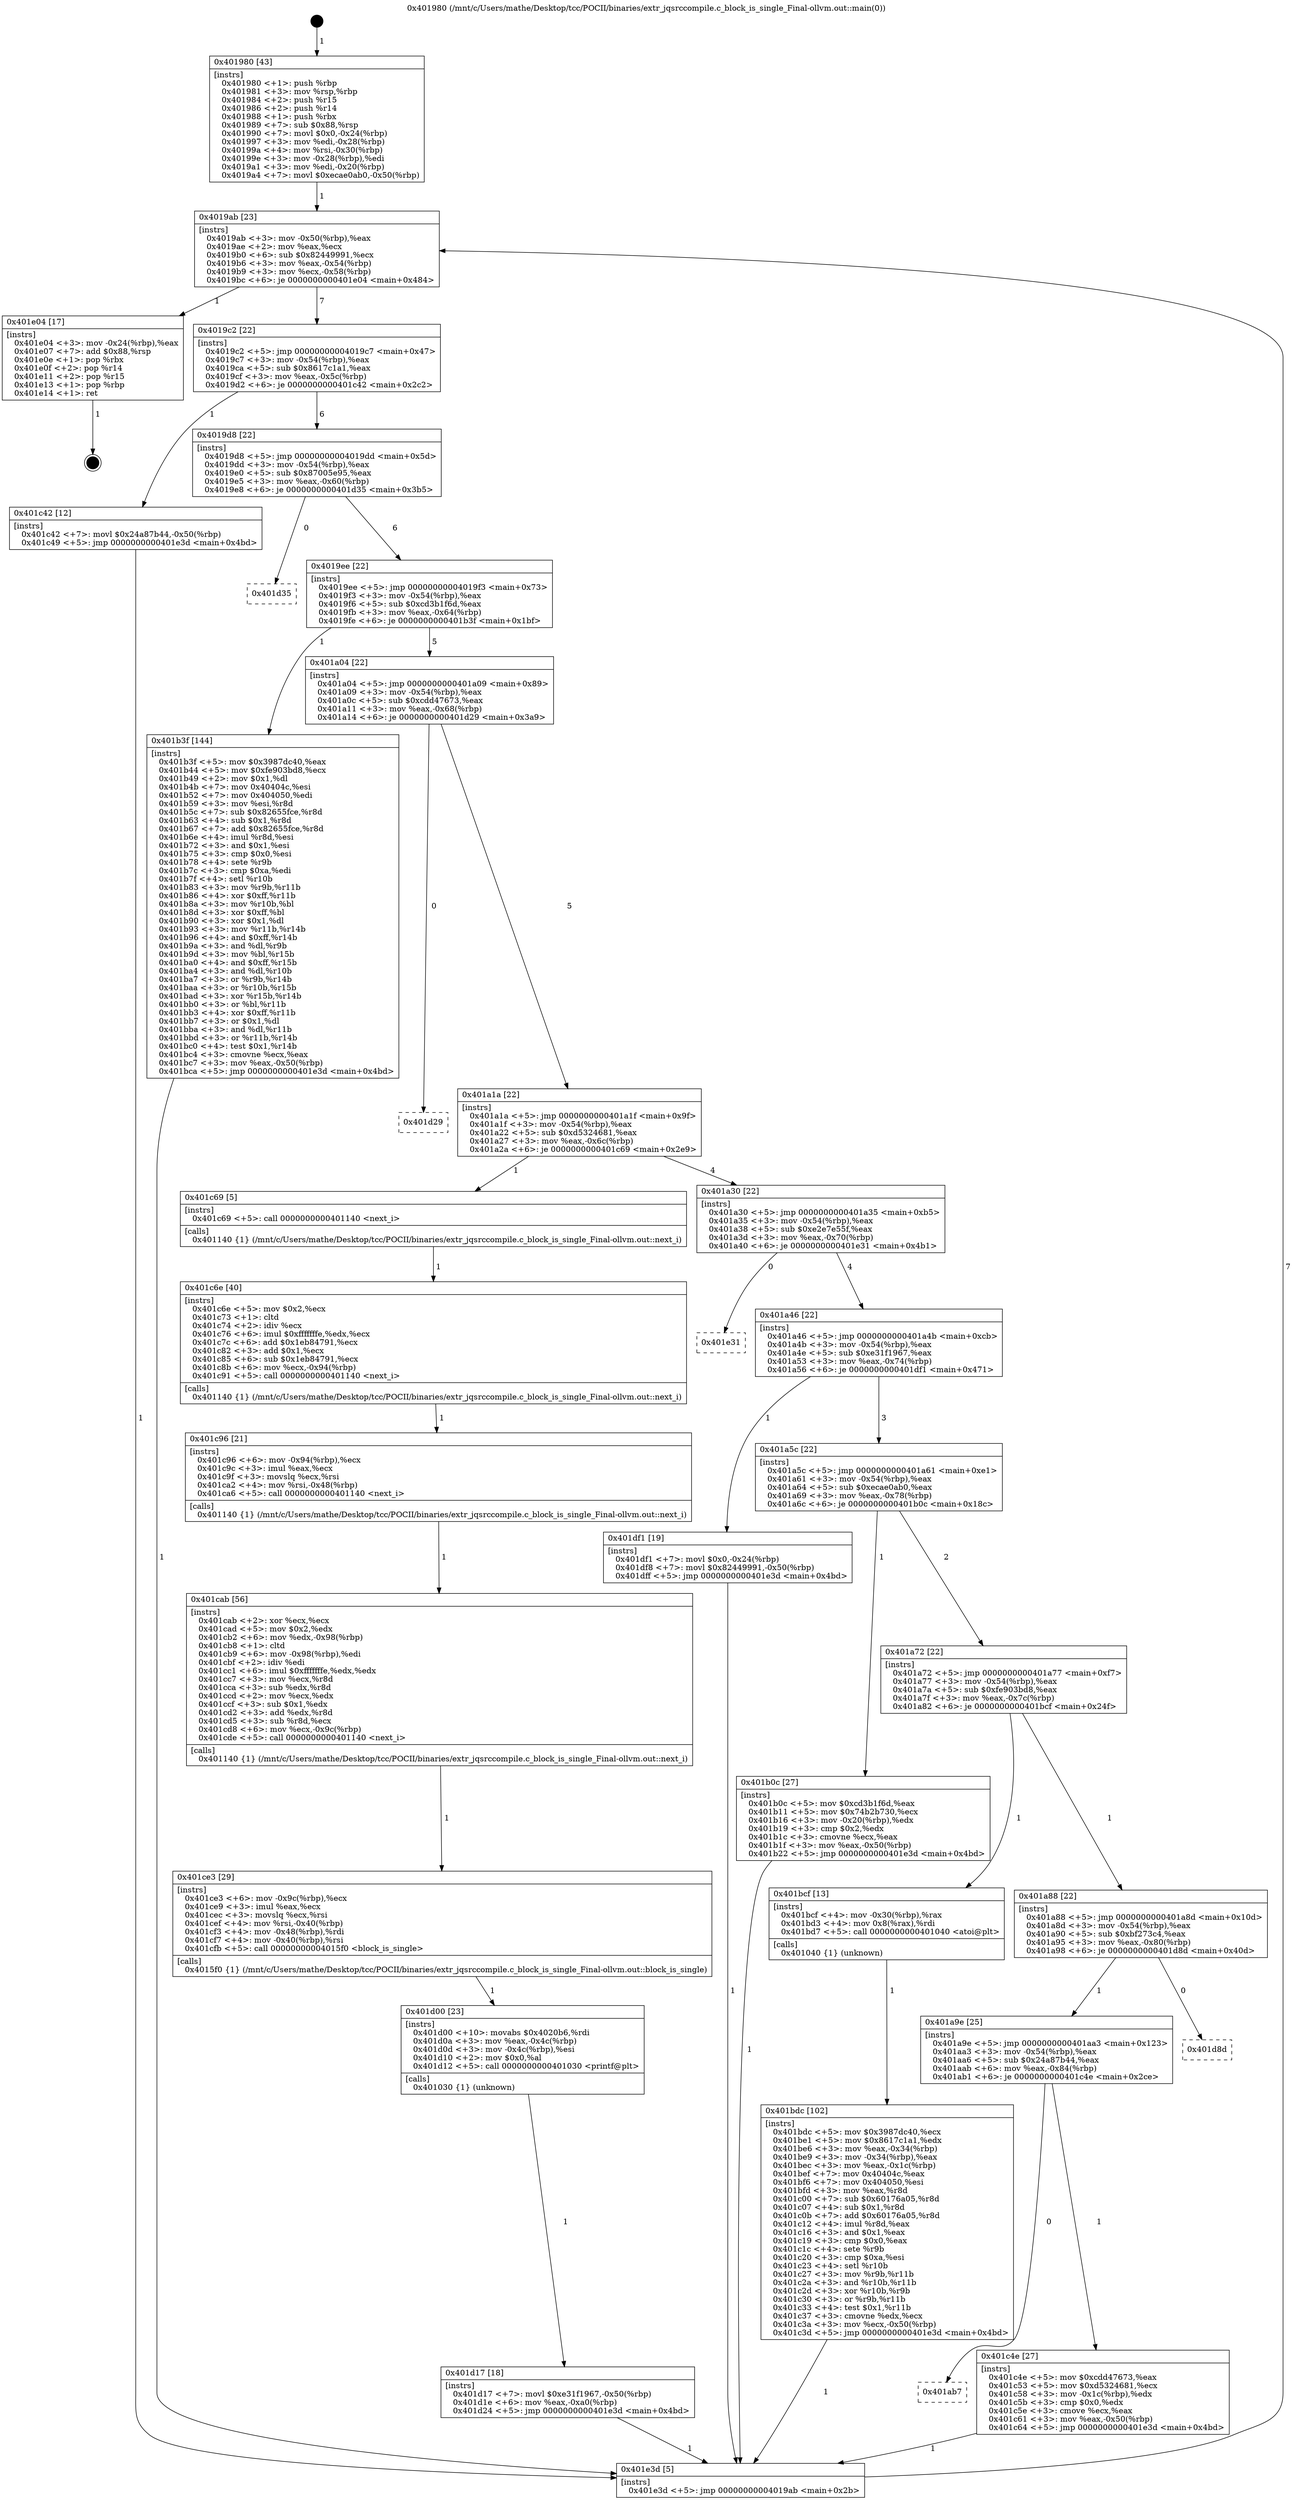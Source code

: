 digraph "0x401980" {
  label = "0x401980 (/mnt/c/Users/mathe/Desktop/tcc/POCII/binaries/extr_jqsrccompile.c_block_is_single_Final-ollvm.out::main(0))"
  labelloc = "t"
  node[shape=record]

  Entry [label="",width=0.3,height=0.3,shape=circle,fillcolor=black,style=filled]
  "0x4019ab" [label="{
     0x4019ab [23]\l
     | [instrs]\l
     &nbsp;&nbsp;0x4019ab \<+3\>: mov -0x50(%rbp),%eax\l
     &nbsp;&nbsp;0x4019ae \<+2\>: mov %eax,%ecx\l
     &nbsp;&nbsp;0x4019b0 \<+6\>: sub $0x82449991,%ecx\l
     &nbsp;&nbsp;0x4019b6 \<+3\>: mov %eax,-0x54(%rbp)\l
     &nbsp;&nbsp;0x4019b9 \<+3\>: mov %ecx,-0x58(%rbp)\l
     &nbsp;&nbsp;0x4019bc \<+6\>: je 0000000000401e04 \<main+0x484\>\l
  }"]
  "0x401e04" [label="{
     0x401e04 [17]\l
     | [instrs]\l
     &nbsp;&nbsp;0x401e04 \<+3\>: mov -0x24(%rbp),%eax\l
     &nbsp;&nbsp;0x401e07 \<+7\>: add $0x88,%rsp\l
     &nbsp;&nbsp;0x401e0e \<+1\>: pop %rbx\l
     &nbsp;&nbsp;0x401e0f \<+2\>: pop %r14\l
     &nbsp;&nbsp;0x401e11 \<+2\>: pop %r15\l
     &nbsp;&nbsp;0x401e13 \<+1\>: pop %rbp\l
     &nbsp;&nbsp;0x401e14 \<+1\>: ret\l
  }"]
  "0x4019c2" [label="{
     0x4019c2 [22]\l
     | [instrs]\l
     &nbsp;&nbsp;0x4019c2 \<+5\>: jmp 00000000004019c7 \<main+0x47\>\l
     &nbsp;&nbsp;0x4019c7 \<+3\>: mov -0x54(%rbp),%eax\l
     &nbsp;&nbsp;0x4019ca \<+5\>: sub $0x8617c1a1,%eax\l
     &nbsp;&nbsp;0x4019cf \<+3\>: mov %eax,-0x5c(%rbp)\l
     &nbsp;&nbsp;0x4019d2 \<+6\>: je 0000000000401c42 \<main+0x2c2\>\l
  }"]
  Exit [label="",width=0.3,height=0.3,shape=circle,fillcolor=black,style=filled,peripheries=2]
  "0x401c42" [label="{
     0x401c42 [12]\l
     | [instrs]\l
     &nbsp;&nbsp;0x401c42 \<+7\>: movl $0x24a87b44,-0x50(%rbp)\l
     &nbsp;&nbsp;0x401c49 \<+5\>: jmp 0000000000401e3d \<main+0x4bd\>\l
  }"]
  "0x4019d8" [label="{
     0x4019d8 [22]\l
     | [instrs]\l
     &nbsp;&nbsp;0x4019d8 \<+5\>: jmp 00000000004019dd \<main+0x5d\>\l
     &nbsp;&nbsp;0x4019dd \<+3\>: mov -0x54(%rbp),%eax\l
     &nbsp;&nbsp;0x4019e0 \<+5\>: sub $0x87005e95,%eax\l
     &nbsp;&nbsp;0x4019e5 \<+3\>: mov %eax,-0x60(%rbp)\l
     &nbsp;&nbsp;0x4019e8 \<+6\>: je 0000000000401d35 \<main+0x3b5\>\l
  }"]
  "0x401d17" [label="{
     0x401d17 [18]\l
     | [instrs]\l
     &nbsp;&nbsp;0x401d17 \<+7\>: movl $0xe31f1967,-0x50(%rbp)\l
     &nbsp;&nbsp;0x401d1e \<+6\>: mov %eax,-0xa0(%rbp)\l
     &nbsp;&nbsp;0x401d24 \<+5\>: jmp 0000000000401e3d \<main+0x4bd\>\l
  }"]
  "0x401d35" [label="{
     0x401d35\l
  }", style=dashed]
  "0x4019ee" [label="{
     0x4019ee [22]\l
     | [instrs]\l
     &nbsp;&nbsp;0x4019ee \<+5\>: jmp 00000000004019f3 \<main+0x73\>\l
     &nbsp;&nbsp;0x4019f3 \<+3\>: mov -0x54(%rbp),%eax\l
     &nbsp;&nbsp;0x4019f6 \<+5\>: sub $0xcd3b1f6d,%eax\l
     &nbsp;&nbsp;0x4019fb \<+3\>: mov %eax,-0x64(%rbp)\l
     &nbsp;&nbsp;0x4019fe \<+6\>: je 0000000000401b3f \<main+0x1bf\>\l
  }"]
  "0x401d00" [label="{
     0x401d00 [23]\l
     | [instrs]\l
     &nbsp;&nbsp;0x401d00 \<+10\>: movabs $0x4020b6,%rdi\l
     &nbsp;&nbsp;0x401d0a \<+3\>: mov %eax,-0x4c(%rbp)\l
     &nbsp;&nbsp;0x401d0d \<+3\>: mov -0x4c(%rbp),%esi\l
     &nbsp;&nbsp;0x401d10 \<+2\>: mov $0x0,%al\l
     &nbsp;&nbsp;0x401d12 \<+5\>: call 0000000000401030 \<printf@plt\>\l
     | [calls]\l
     &nbsp;&nbsp;0x401030 \{1\} (unknown)\l
  }"]
  "0x401b3f" [label="{
     0x401b3f [144]\l
     | [instrs]\l
     &nbsp;&nbsp;0x401b3f \<+5\>: mov $0x3987dc40,%eax\l
     &nbsp;&nbsp;0x401b44 \<+5\>: mov $0xfe903bd8,%ecx\l
     &nbsp;&nbsp;0x401b49 \<+2\>: mov $0x1,%dl\l
     &nbsp;&nbsp;0x401b4b \<+7\>: mov 0x40404c,%esi\l
     &nbsp;&nbsp;0x401b52 \<+7\>: mov 0x404050,%edi\l
     &nbsp;&nbsp;0x401b59 \<+3\>: mov %esi,%r8d\l
     &nbsp;&nbsp;0x401b5c \<+7\>: sub $0x82655fce,%r8d\l
     &nbsp;&nbsp;0x401b63 \<+4\>: sub $0x1,%r8d\l
     &nbsp;&nbsp;0x401b67 \<+7\>: add $0x82655fce,%r8d\l
     &nbsp;&nbsp;0x401b6e \<+4\>: imul %r8d,%esi\l
     &nbsp;&nbsp;0x401b72 \<+3\>: and $0x1,%esi\l
     &nbsp;&nbsp;0x401b75 \<+3\>: cmp $0x0,%esi\l
     &nbsp;&nbsp;0x401b78 \<+4\>: sete %r9b\l
     &nbsp;&nbsp;0x401b7c \<+3\>: cmp $0xa,%edi\l
     &nbsp;&nbsp;0x401b7f \<+4\>: setl %r10b\l
     &nbsp;&nbsp;0x401b83 \<+3\>: mov %r9b,%r11b\l
     &nbsp;&nbsp;0x401b86 \<+4\>: xor $0xff,%r11b\l
     &nbsp;&nbsp;0x401b8a \<+3\>: mov %r10b,%bl\l
     &nbsp;&nbsp;0x401b8d \<+3\>: xor $0xff,%bl\l
     &nbsp;&nbsp;0x401b90 \<+3\>: xor $0x1,%dl\l
     &nbsp;&nbsp;0x401b93 \<+3\>: mov %r11b,%r14b\l
     &nbsp;&nbsp;0x401b96 \<+4\>: and $0xff,%r14b\l
     &nbsp;&nbsp;0x401b9a \<+3\>: and %dl,%r9b\l
     &nbsp;&nbsp;0x401b9d \<+3\>: mov %bl,%r15b\l
     &nbsp;&nbsp;0x401ba0 \<+4\>: and $0xff,%r15b\l
     &nbsp;&nbsp;0x401ba4 \<+3\>: and %dl,%r10b\l
     &nbsp;&nbsp;0x401ba7 \<+3\>: or %r9b,%r14b\l
     &nbsp;&nbsp;0x401baa \<+3\>: or %r10b,%r15b\l
     &nbsp;&nbsp;0x401bad \<+3\>: xor %r15b,%r14b\l
     &nbsp;&nbsp;0x401bb0 \<+3\>: or %bl,%r11b\l
     &nbsp;&nbsp;0x401bb3 \<+4\>: xor $0xff,%r11b\l
     &nbsp;&nbsp;0x401bb7 \<+3\>: or $0x1,%dl\l
     &nbsp;&nbsp;0x401bba \<+3\>: and %dl,%r11b\l
     &nbsp;&nbsp;0x401bbd \<+3\>: or %r11b,%r14b\l
     &nbsp;&nbsp;0x401bc0 \<+4\>: test $0x1,%r14b\l
     &nbsp;&nbsp;0x401bc4 \<+3\>: cmovne %ecx,%eax\l
     &nbsp;&nbsp;0x401bc7 \<+3\>: mov %eax,-0x50(%rbp)\l
     &nbsp;&nbsp;0x401bca \<+5\>: jmp 0000000000401e3d \<main+0x4bd\>\l
  }"]
  "0x401a04" [label="{
     0x401a04 [22]\l
     | [instrs]\l
     &nbsp;&nbsp;0x401a04 \<+5\>: jmp 0000000000401a09 \<main+0x89\>\l
     &nbsp;&nbsp;0x401a09 \<+3\>: mov -0x54(%rbp),%eax\l
     &nbsp;&nbsp;0x401a0c \<+5\>: sub $0xcdd47673,%eax\l
     &nbsp;&nbsp;0x401a11 \<+3\>: mov %eax,-0x68(%rbp)\l
     &nbsp;&nbsp;0x401a14 \<+6\>: je 0000000000401d29 \<main+0x3a9\>\l
  }"]
  "0x401ce3" [label="{
     0x401ce3 [29]\l
     | [instrs]\l
     &nbsp;&nbsp;0x401ce3 \<+6\>: mov -0x9c(%rbp),%ecx\l
     &nbsp;&nbsp;0x401ce9 \<+3\>: imul %eax,%ecx\l
     &nbsp;&nbsp;0x401cec \<+3\>: movslq %ecx,%rsi\l
     &nbsp;&nbsp;0x401cef \<+4\>: mov %rsi,-0x40(%rbp)\l
     &nbsp;&nbsp;0x401cf3 \<+4\>: mov -0x48(%rbp),%rdi\l
     &nbsp;&nbsp;0x401cf7 \<+4\>: mov -0x40(%rbp),%rsi\l
     &nbsp;&nbsp;0x401cfb \<+5\>: call 00000000004015f0 \<block_is_single\>\l
     | [calls]\l
     &nbsp;&nbsp;0x4015f0 \{1\} (/mnt/c/Users/mathe/Desktop/tcc/POCII/binaries/extr_jqsrccompile.c_block_is_single_Final-ollvm.out::block_is_single)\l
  }"]
  "0x401d29" [label="{
     0x401d29\l
  }", style=dashed]
  "0x401a1a" [label="{
     0x401a1a [22]\l
     | [instrs]\l
     &nbsp;&nbsp;0x401a1a \<+5\>: jmp 0000000000401a1f \<main+0x9f\>\l
     &nbsp;&nbsp;0x401a1f \<+3\>: mov -0x54(%rbp),%eax\l
     &nbsp;&nbsp;0x401a22 \<+5\>: sub $0xd5324681,%eax\l
     &nbsp;&nbsp;0x401a27 \<+3\>: mov %eax,-0x6c(%rbp)\l
     &nbsp;&nbsp;0x401a2a \<+6\>: je 0000000000401c69 \<main+0x2e9\>\l
  }"]
  "0x401cab" [label="{
     0x401cab [56]\l
     | [instrs]\l
     &nbsp;&nbsp;0x401cab \<+2\>: xor %ecx,%ecx\l
     &nbsp;&nbsp;0x401cad \<+5\>: mov $0x2,%edx\l
     &nbsp;&nbsp;0x401cb2 \<+6\>: mov %edx,-0x98(%rbp)\l
     &nbsp;&nbsp;0x401cb8 \<+1\>: cltd\l
     &nbsp;&nbsp;0x401cb9 \<+6\>: mov -0x98(%rbp),%edi\l
     &nbsp;&nbsp;0x401cbf \<+2\>: idiv %edi\l
     &nbsp;&nbsp;0x401cc1 \<+6\>: imul $0xfffffffe,%edx,%edx\l
     &nbsp;&nbsp;0x401cc7 \<+3\>: mov %ecx,%r8d\l
     &nbsp;&nbsp;0x401cca \<+3\>: sub %edx,%r8d\l
     &nbsp;&nbsp;0x401ccd \<+2\>: mov %ecx,%edx\l
     &nbsp;&nbsp;0x401ccf \<+3\>: sub $0x1,%edx\l
     &nbsp;&nbsp;0x401cd2 \<+3\>: add %edx,%r8d\l
     &nbsp;&nbsp;0x401cd5 \<+3\>: sub %r8d,%ecx\l
     &nbsp;&nbsp;0x401cd8 \<+6\>: mov %ecx,-0x9c(%rbp)\l
     &nbsp;&nbsp;0x401cde \<+5\>: call 0000000000401140 \<next_i\>\l
     | [calls]\l
     &nbsp;&nbsp;0x401140 \{1\} (/mnt/c/Users/mathe/Desktop/tcc/POCII/binaries/extr_jqsrccompile.c_block_is_single_Final-ollvm.out::next_i)\l
  }"]
  "0x401c69" [label="{
     0x401c69 [5]\l
     | [instrs]\l
     &nbsp;&nbsp;0x401c69 \<+5\>: call 0000000000401140 \<next_i\>\l
     | [calls]\l
     &nbsp;&nbsp;0x401140 \{1\} (/mnt/c/Users/mathe/Desktop/tcc/POCII/binaries/extr_jqsrccompile.c_block_is_single_Final-ollvm.out::next_i)\l
  }"]
  "0x401a30" [label="{
     0x401a30 [22]\l
     | [instrs]\l
     &nbsp;&nbsp;0x401a30 \<+5\>: jmp 0000000000401a35 \<main+0xb5\>\l
     &nbsp;&nbsp;0x401a35 \<+3\>: mov -0x54(%rbp),%eax\l
     &nbsp;&nbsp;0x401a38 \<+5\>: sub $0xe2e7e55f,%eax\l
     &nbsp;&nbsp;0x401a3d \<+3\>: mov %eax,-0x70(%rbp)\l
     &nbsp;&nbsp;0x401a40 \<+6\>: je 0000000000401e31 \<main+0x4b1\>\l
  }"]
  "0x401c96" [label="{
     0x401c96 [21]\l
     | [instrs]\l
     &nbsp;&nbsp;0x401c96 \<+6\>: mov -0x94(%rbp),%ecx\l
     &nbsp;&nbsp;0x401c9c \<+3\>: imul %eax,%ecx\l
     &nbsp;&nbsp;0x401c9f \<+3\>: movslq %ecx,%rsi\l
     &nbsp;&nbsp;0x401ca2 \<+4\>: mov %rsi,-0x48(%rbp)\l
     &nbsp;&nbsp;0x401ca6 \<+5\>: call 0000000000401140 \<next_i\>\l
     | [calls]\l
     &nbsp;&nbsp;0x401140 \{1\} (/mnt/c/Users/mathe/Desktop/tcc/POCII/binaries/extr_jqsrccompile.c_block_is_single_Final-ollvm.out::next_i)\l
  }"]
  "0x401e31" [label="{
     0x401e31\l
  }", style=dashed]
  "0x401a46" [label="{
     0x401a46 [22]\l
     | [instrs]\l
     &nbsp;&nbsp;0x401a46 \<+5\>: jmp 0000000000401a4b \<main+0xcb\>\l
     &nbsp;&nbsp;0x401a4b \<+3\>: mov -0x54(%rbp),%eax\l
     &nbsp;&nbsp;0x401a4e \<+5\>: sub $0xe31f1967,%eax\l
     &nbsp;&nbsp;0x401a53 \<+3\>: mov %eax,-0x74(%rbp)\l
     &nbsp;&nbsp;0x401a56 \<+6\>: je 0000000000401df1 \<main+0x471\>\l
  }"]
  "0x401c6e" [label="{
     0x401c6e [40]\l
     | [instrs]\l
     &nbsp;&nbsp;0x401c6e \<+5\>: mov $0x2,%ecx\l
     &nbsp;&nbsp;0x401c73 \<+1\>: cltd\l
     &nbsp;&nbsp;0x401c74 \<+2\>: idiv %ecx\l
     &nbsp;&nbsp;0x401c76 \<+6\>: imul $0xfffffffe,%edx,%ecx\l
     &nbsp;&nbsp;0x401c7c \<+6\>: add $0x1eb84791,%ecx\l
     &nbsp;&nbsp;0x401c82 \<+3\>: add $0x1,%ecx\l
     &nbsp;&nbsp;0x401c85 \<+6\>: sub $0x1eb84791,%ecx\l
     &nbsp;&nbsp;0x401c8b \<+6\>: mov %ecx,-0x94(%rbp)\l
     &nbsp;&nbsp;0x401c91 \<+5\>: call 0000000000401140 \<next_i\>\l
     | [calls]\l
     &nbsp;&nbsp;0x401140 \{1\} (/mnt/c/Users/mathe/Desktop/tcc/POCII/binaries/extr_jqsrccompile.c_block_is_single_Final-ollvm.out::next_i)\l
  }"]
  "0x401df1" [label="{
     0x401df1 [19]\l
     | [instrs]\l
     &nbsp;&nbsp;0x401df1 \<+7\>: movl $0x0,-0x24(%rbp)\l
     &nbsp;&nbsp;0x401df8 \<+7\>: movl $0x82449991,-0x50(%rbp)\l
     &nbsp;&nbsp;0x401dff \<+5\>: jmp 0000000000401e3d \<main+0x4bd\>\l
  }"]
  "0x401a5c" [label="{
     0x401a5c [22]\l
     | [instrs]\l
     &nbsp;&nbsp;0x401a5c \<+5\>: jmp 0000000000401a61 \<main+0xe1\>\l
     &nbsp;&nbsp;0x401a61 \<+3\>: mov -0x54(%rbp),%eax\l
     &nbsp;&nbsp;0x401a64 \<+5\>: sub $0xecae0ab0,%eax\l
     &nbsp;&nbsp;0x401a69 \<+3\>: mov %eax,-0x78(%rbp)\l
     &nbsp;&nbsp;0x401a6c \<+6\>: je 0000000000401b0c \<main+0x18c\>\l
  }"]
  "0x401ab7" [label="{
     0x401ab7\l
  }", style=dashed]
  "0x401b0c" [label="{
     0x401b0c [27]\l
     | [instrs]\l
     &nbsp;&nbsp;0x401b0c \<+5\>: mov $0xcd3b1f6d,%eax\l
     &nbsp;&nbsp;0x401b11 \<+5\>: mov $0x74b2b730,%ecx\l
     &nbsp;&nbsp;0x401b16 \<+3\>: mov -0x20(%rbp),%edx\l
     &nbsp;&nbsp;0x401b19 \<+3\>: cmp $0x2,%edx\l
     &nbsp;&nbsp;0x401b1c \<+3\>: cmovne %ecx,%eax\l
     &nbsp;&nbsp;0x401b1f \<+3\>: mov %eax,-0x50(%rbp)\l
     &nbsp;&nbsp;0x401b22 \<+5\>: jmp 0000000000401e3d \<main+0x4bd\>\l
  }"]
  "0x401a72" [label="{
     0x401a72 [22]\l
     | [instrs]\l
     &nbsp;&nbsp;0x401a72 \<+5\>: jmp 0000000000401a77 \<main+0xf7\>\l
     &nbsp;&nbsp;0x401a77 \<+3\>: mov -0x54(%rbp),%eax\l
     &nbsp;&nbsp;0x401a7a \<+5\>: sub $0xfe903bd8,%eax\l
     &nbsp;&nbsp;0x401a7f \<+3\>: mov %eax,-0x7c(%rbp)\l
     &nbsp;&nbsp;0x401a82 \<+6\>: je 0000000000401bcf \<main+0x24f\>\l
  }"]
  "0x401e3d" [label="{
     0x401e3d [5]\l
     | [instrs]\l
     &nbsp;&nbsp;0x401e3d \<+5\>: jmp 00000000004019ab \<main+0x2b\>\l
  }"]
  "0x401980" [label="{
     0x401980 [43]\l
     | [instrs]\l
     &nbsp;&nbsp;0x401980 \<+1\>: push %rbp\l
     &nbsp;&nbsp;0x401981 \<+3\>: mov %rsp,%rbp\l
     &nbsp;&nbsp;0x401984 \<+2\>: push %r15\l
     &nbsp;&nbsp;0x401986 \<+2\>: push %r14\l
     &nbsp;&nbsp;0x401988 \<+1\>: push %rbx\l
     &nbsp;&nbsp;0x401989 \<+7\>: sub $0x88,%rsp\l
     &nbsp;&nbsp;0x401990 \<+7\>: movl $0x0,-0x24(%rbp)\l
     &nbsp;&nbsp;0x401997 \<+3\>: mov %edi,-0x28(%rbp)\l
     &nbsp;&nbsp;0x40199a \<+4\>: mov %rsi,-0x30(%rbp)\l
     &nbsp;&nbsp;0x40199e \<+3\>: mov -0x28(%rbp),%edi\l
     &nbsp;&nbsp;0x4019a1 \<+3\>: mov %edi,-0x20(%rbp)\l
     &nbsp;&nbsp;0x4019a4 \<+7\>: movl $0xecae0ab0,-0x50(%rbp)\l
  }"]
  "0x401c4e" [label="{
     0x401c4e [27]\l
     | [instrs]\l
     &nbsp;&nbsp;0x401c4e \<+5\>: mov $0xcdd47673,%eax\l
     &nbsp;&nbsp;0x401c53 \<+5\>: mov $0xd5324681,%ecx\l
     &nbsp;&nbsp;0x401c58 \<+3\>: mov -0x1c(%rbp),%edx\l
     &nbsp;&nbsp;0x401c5b \<+3\>: cmp $0x0,%edx\l
     &nbsp;&nbsp;0x401c5e \<+3\>: cmove %ecx,%eax\l
     &nbsp;&nbsp;0x401c61 \<+3\>: mov %eax,-0x50(%rbp)\l
     &nbsp;&nbsp;0x401c64 \<+5\>: jmp 0000000000401e3d \<main+0x4bd\>\l
  }"]
  "0x401bcf" [label="{
     0x401bcf [13]\l
     | [instrs]\l
     &nbsp;&nbsp;0x401bcf \<+4\>: mov -0x30(%rbp),%rax\l
     &nbsp;&nbsp;0x401bd3 \<+4\>: mov 0x8(%rax),%rdi\l
     &nbsp;&nbsp;0x401bd7 \<+5\>: call 0000000000401040 \<atoi@plt\>\l
     | [calls]\l
     &nbsp;&nbsp;0x401040 \{1\} (unknown)\l
  }"]
  "0x401a88" [label="{
     0x401a88 [22]\l
     | [instrs]\l
     &nbsp;&nbsp;0x401a88 \<+5\>: jmp 0000000000401a8d \<main+0x10d\>\l
     &nbsp;&nbsp;0x401a8d \<+3\>: mov -0x54(%rbp),%eax\l
     &nbsp;&nbsp;0x401a90 \<+5\>: sub $0xbf273c4,%eax\l
     &nbsp;&nbsp;0x401a95 \<+3\>: mov %eax,-0x80(%rbp)\l
     &nbsp;&nbsp;0x401a98 \<+6\>: je 0000000000401d8d \<main+0x40d\>\l
  }"]
  "0x401bdc" [label="{
     0x401bdc [102]\l
     | [instrs]\l
     &nbsp;&nbsp;0x401bdc \<+5\>: mov $0x3987dc40,%ecx\l
     &nbsp;&nbsp;0x401be1 \<+5\>: mov $0x8617c1a1,%edx\l
     &nbsp;&nbsp;0x401be6 \<+3\>: mov %eax,-0x34(%rbp)\l
     &nbsp;&nbsp;0x401be9 \<+3\>: mov -0x34(%rbp),%eax\l
     &nbsp;&nbsp;0x401bec \<+3\>: mov %eax,-0x1c(%rbp)\l
     &nbsp;&nbsp;0x401bef \<+7\>: mov 0x40404c,%eax\l
     &nbsp;&nbsp;0x401bf6 \<+7\>: mov 0x404050,%esi\l
     &nbsp;&nbsp;0x401bfd \<+3\>: mov %eax,%r8d\l
     &nbsp;&nbsp;0x401c00 \<+7\>: sub $0x60176a05,%r8d\l
     &nbsp;&nbsp;0x401c07 \<+4\>: sub $0x1,%r8d\l
     &nbsp;&nbsp;0x401c0b \<+7\>: add $0x60176a05,%r8d\l
     &nbsp;&nbsp;0x401c12 \<+4\>: imul %r8d,%eax\l
     &nbsp;&nbsp;0x401c16 \<+3\>: and $0x1,%eax\l
     &nbsp;&nbsp;0x401c19 \<+3\>: cmp $0x0,%eax\l
     &nbsp;&nbsp;0x401c1c \<+4\>: sete %r9b\l
     &nbsp;&nbsp;0x401c20 \<+3\>: cmp $0xa,%esi\l
     &nbsp;&nbsp;0x401c23 \<+4\>: setl %r10b\l
     &nbsp;&nbsp;0x401c27 \<+3\>: mov %r9b,%r11b\l
     &nbsp;&nbsp;0x401c2a \<+3\>: and %r10b,%r11b\l
     &nbsp;&nbsp;0x401c2d \<+3\>: xor %r10b,%r9b\l
     &nbsp;&nbsp;0x401c30 \<+3\>: or %r9b,%r11b\l
     &nbsp;&nbsp;0x401c33 \<+4\>: test $0x1,%r11b\l
     &nbsp;&nbsp;0x401c37 \<+3\>: cmovne %edx,%ecx\l
     &nbsp;&nbsp;0x401c3a \<+3\>: mov %ecx,-0x50(%rbp)\l
     &nbsp;&nbsp;0x401c3d \<+5\>: jmp 0000000000401e3d \<main+0x4bd\>\l
  }"]
  "0x401a9e" [label="{
     0x401a9e [25]\l
     | [instrs]\l
     &nbsp;&nbsp;0x401a9e \<+5\>: jmp 0000000000401aa3 \<main+0x123\>\l
     &nbsp;&nbsp;0x401aa3 \<+3\>: mov -0x54(%rbp),%eax\l
     &nbsp;&nbsp;0x401aa6 \<+5\>: sub $0x24a87b44,%eax\l
     &nbsp;&nbsp;0x401aab \<+6\>: mov %eax,-0x84(%rbp)\l
     &nbsp;&nbsp;0x401ab1 \<+6\>: je 0000000000401c4e \<main+0x2ce\>\l
  }"]
  "0x401d8d" [label="{
     0x401d8d\l
  }", style=dashed]
  Entry -> "0x401980" [label=" 1"]
  "0x4019ab" -> "0x401e04" [label=" 1"]
  "0x4019ab" -> "0x4019c2" [label=" 7"]
  "0x401e04" -> Exit [label=" 1"]
  "0x4019c2" -> "0x401c42" [label=" 1"]
  "0x4019c2" -> "0x4019d8" [label=" 6"]
  "0x401df1" -> "0x401e3d" [label=" 1"]
  "0x4019d8" -> "0x401d35" [label=" 0"]
  "0x4019d8" -> "0x4019ee" [label=" 6"]
  "0x401d17" -> "0x401e3d" [label=" 1"]
  "0x4019ee" -> "0x401b3f" [label=" 1"]
  "0x4019ee" -> "0x401a04" [label=" 5"]
  "0x401d00" -> "0x401d17" [label=" 1"]
  "0x401a04" -> "0x401d29" [label=" 0"]
  "0x401a04" -> "0x401a1a" [label=" 5"]
  "0x401ce3" -> "0x401d00" [label=" 1"]
  "0x401a1a" -> "0x401c69" [label=" 1"]
  "0x401a1a" -> "0x401a30" [label=" 4"]
  "0x401cab" -> "0x401ce3" [label=" 1"]
  "0x401a30" -> "0x401e31" [label=" 0"]
  "0x401a30" -> "0x401a46" [label=" 4"]
  "0x401c96" -> "0x401cab" [label=" 1"]
  "0x401a46" -> "0x401df1" [label=" 1"]
  "0x401a46" -> "0x401a5c" [label=" 3"]
  "0x401c6e" -> "0x401c96" [label=" 1"]
  "0x401a5c" -> "0x401b0c" [label=" 1"]
  "0x401a5c" -> "0x401a72" [label=" 2"]
  "0x401b0c" -> "0x401e3d" [label=" 1"]
  "0x401980" -> "0x4019ab" [label=" 1"]
  "0x401e3d" -> "0x4019ab" [label=" 7"]
  "0x401b3f" -> "0x401e3d" [label=" 1"]
  "0x401c69" -> "0x401c6e" [label=" 1"]
  "0x401a72" -> "0x401bcf" [label=" 1"]
  "0x401a72" -> "0x401a88" [label=" 1"]
  "0x401bcf" -> "0x401bdc" [label=" 1"]
  "0x401bdc" -> "0x401e3d" [label=" 1"]
  "0x401c42" -> "0x401e3d" [label=" 1"]
  "0x401c4e" -> "0x401e3d" [label=" 1"]
  "0x401a88" -> "0x401d8d" [label=" 0"]
  "0x401a88" -> "0x401a9e" [label=" 1"]
  "0x401a9e" -> "0x401ab7" [label=" 0"]
  "0x401a9e" -> "0x401c4e" [label=" 1"]
}
